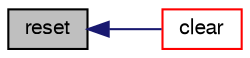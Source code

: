 digraph "reset"
{
  bgcolor="transparent";
  edge [fontname="FreeSans",fontsize="10",labelfontname="FreeSans",labelfontsize="10"];
  node [fontname="FreeSans",fontsize="10",shape=record];
  rankdir="LR";
  Node1 [label="reset",height=0.2,width=0.4,color="black", fillcolor="grey75", style="filled" fontcolor="black"];
  Node1 -> Node2 [dir="back",color="midnightblue",fontsize="10",style="solid",fontname="FreeSans"];
  Node2 [label="clear",height=0.2,width=0.4,color="red",URL="$a01707.html#ac8bb3912a3ce86b15842e79d0b421204",tooltip="Clear the list, i.e. set addressable size to zero. "];
}
